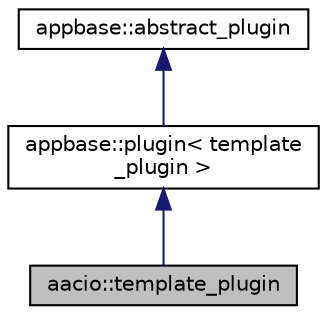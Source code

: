 digraph "aacio::template_plugin"
{
  edge [fontname="Helvetica",fontsize="10",labelfontname="Helvetica",labelfontsize="10"];
  node [fontname="Helvetica",fontsize="10",shape=record];
  Node3 [label="aacio::template_plugin",height=0.2,width=0.4,color="black", fillcolor="grey75", style="filled", fontcolor="black"];
  Node4 -> Node3 [dir="back",color="midnightblue",fontsize="10",style="solid"];
  Node4 [label="appbase::plugin\< template\l_plugin \>",height=0.2,width=0.4,color="black", fillcolor="white", style="filled",URL="$classappbase_1_1plugin.html"];
  Node5 -> Node4 [dir="back",color="midnightblue",fontsize="10",style="solid"];
  Node5 [label="appbase::abstract_plugin",height=0.2,width=0.4,color="black", fillcolor="white", style="filled",URL="$classappbase_1_1abstract__plugin.html"];
}
